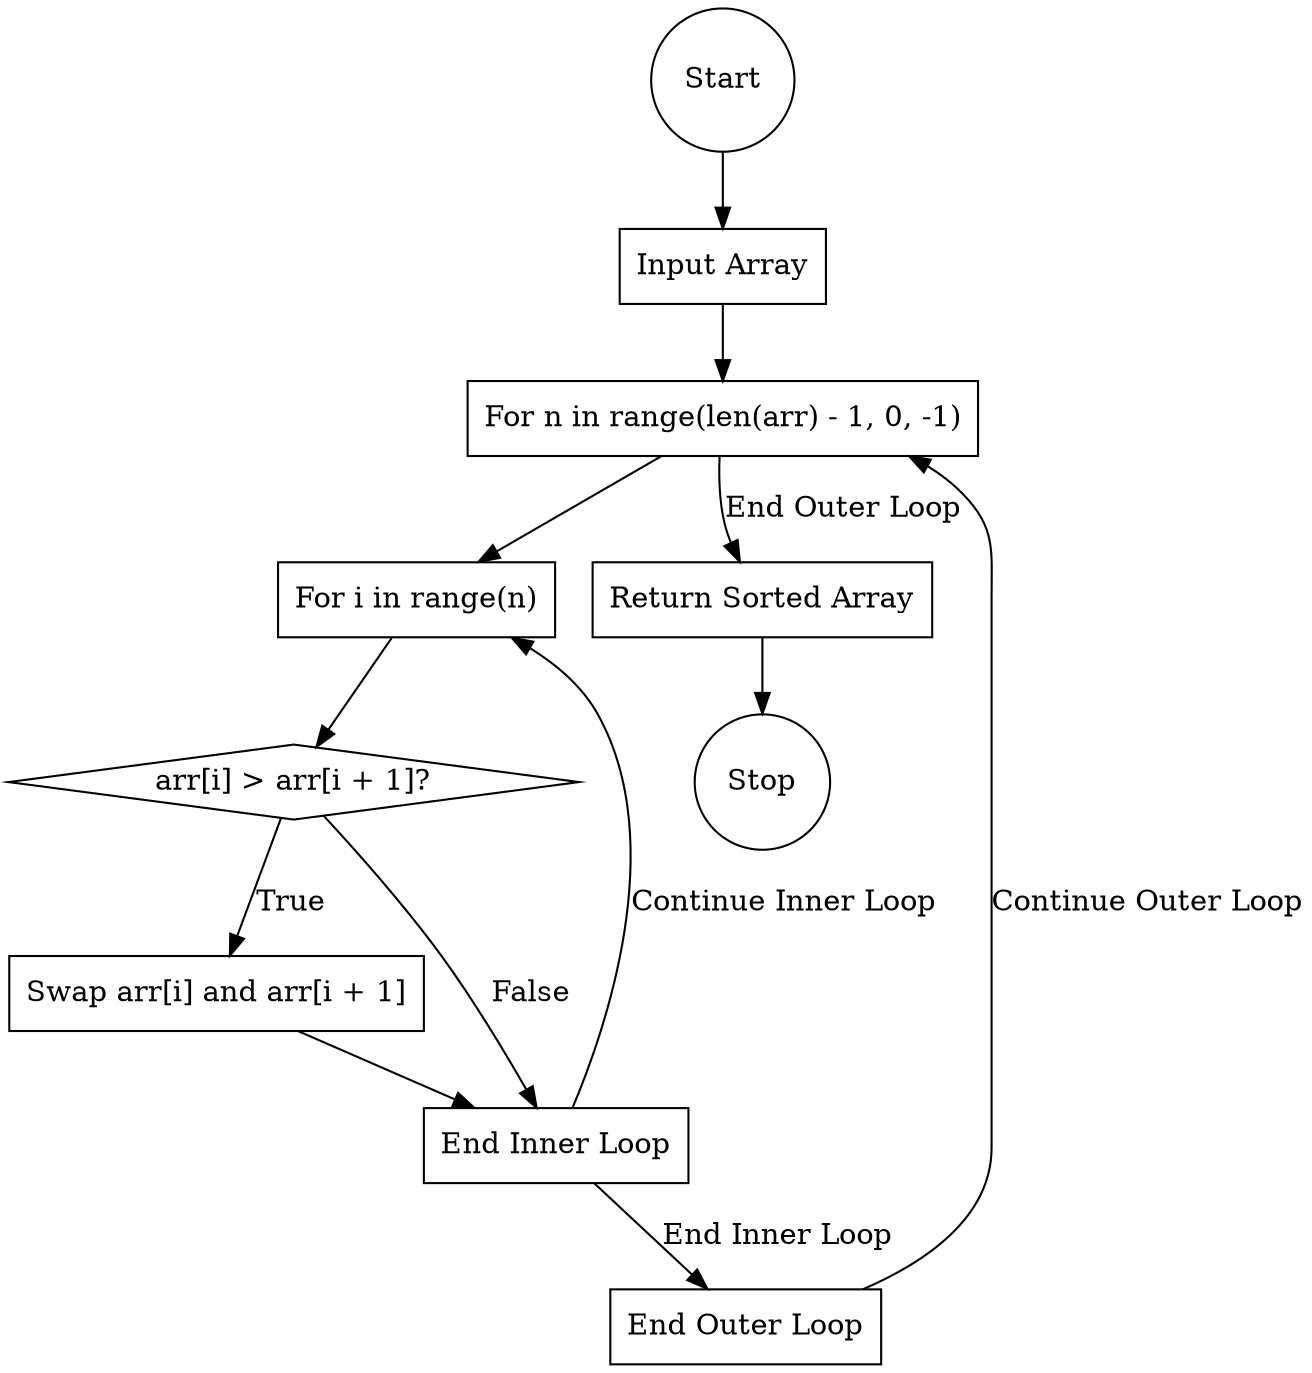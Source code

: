 digraph G {
        node [shape=box];

        start [label="Start", shape=circle];
        input [label="Input Array", shape=box];
        outer_loop [label="For n in range(len(arr) - 1, 0, -1)", shape=box];
        inner_loop [label="For i in range(n)", shape=box];
        comparison [label="arr[i] > arr[i + 1]?", shape=diamond];
        swap [label="Swap arr[i] and arr[i + 1]", shape=box];
        end_inner_loop [label="End Inner Loop", shape=box];
        end_outer_loop [label="End Outer Loop", shape=box];
        return [label="Return Sorted Array", shape=box];
        stop [label="Stop", shape=circle];

        start -> input;
        input -> outer_loop;
        outer_loop -> inner_loop;
        inner_loop -> comparison;
        comparison -> swap [label="True"];
        swap -> end_inner_loop;
        comparison -> end_inner_loop [label="False"];
        end_inner_loop -> inner_loop [label="Continue Inner Loop"];
        end_inner_loop -> end_outer_loop [label="End Inner Loop"];
        end_outer_loop -> outer_loop [label="Continue Outer Loop"];
        outer_loop -> return [label="End Outer Loop"];
        return -> stop;
}
